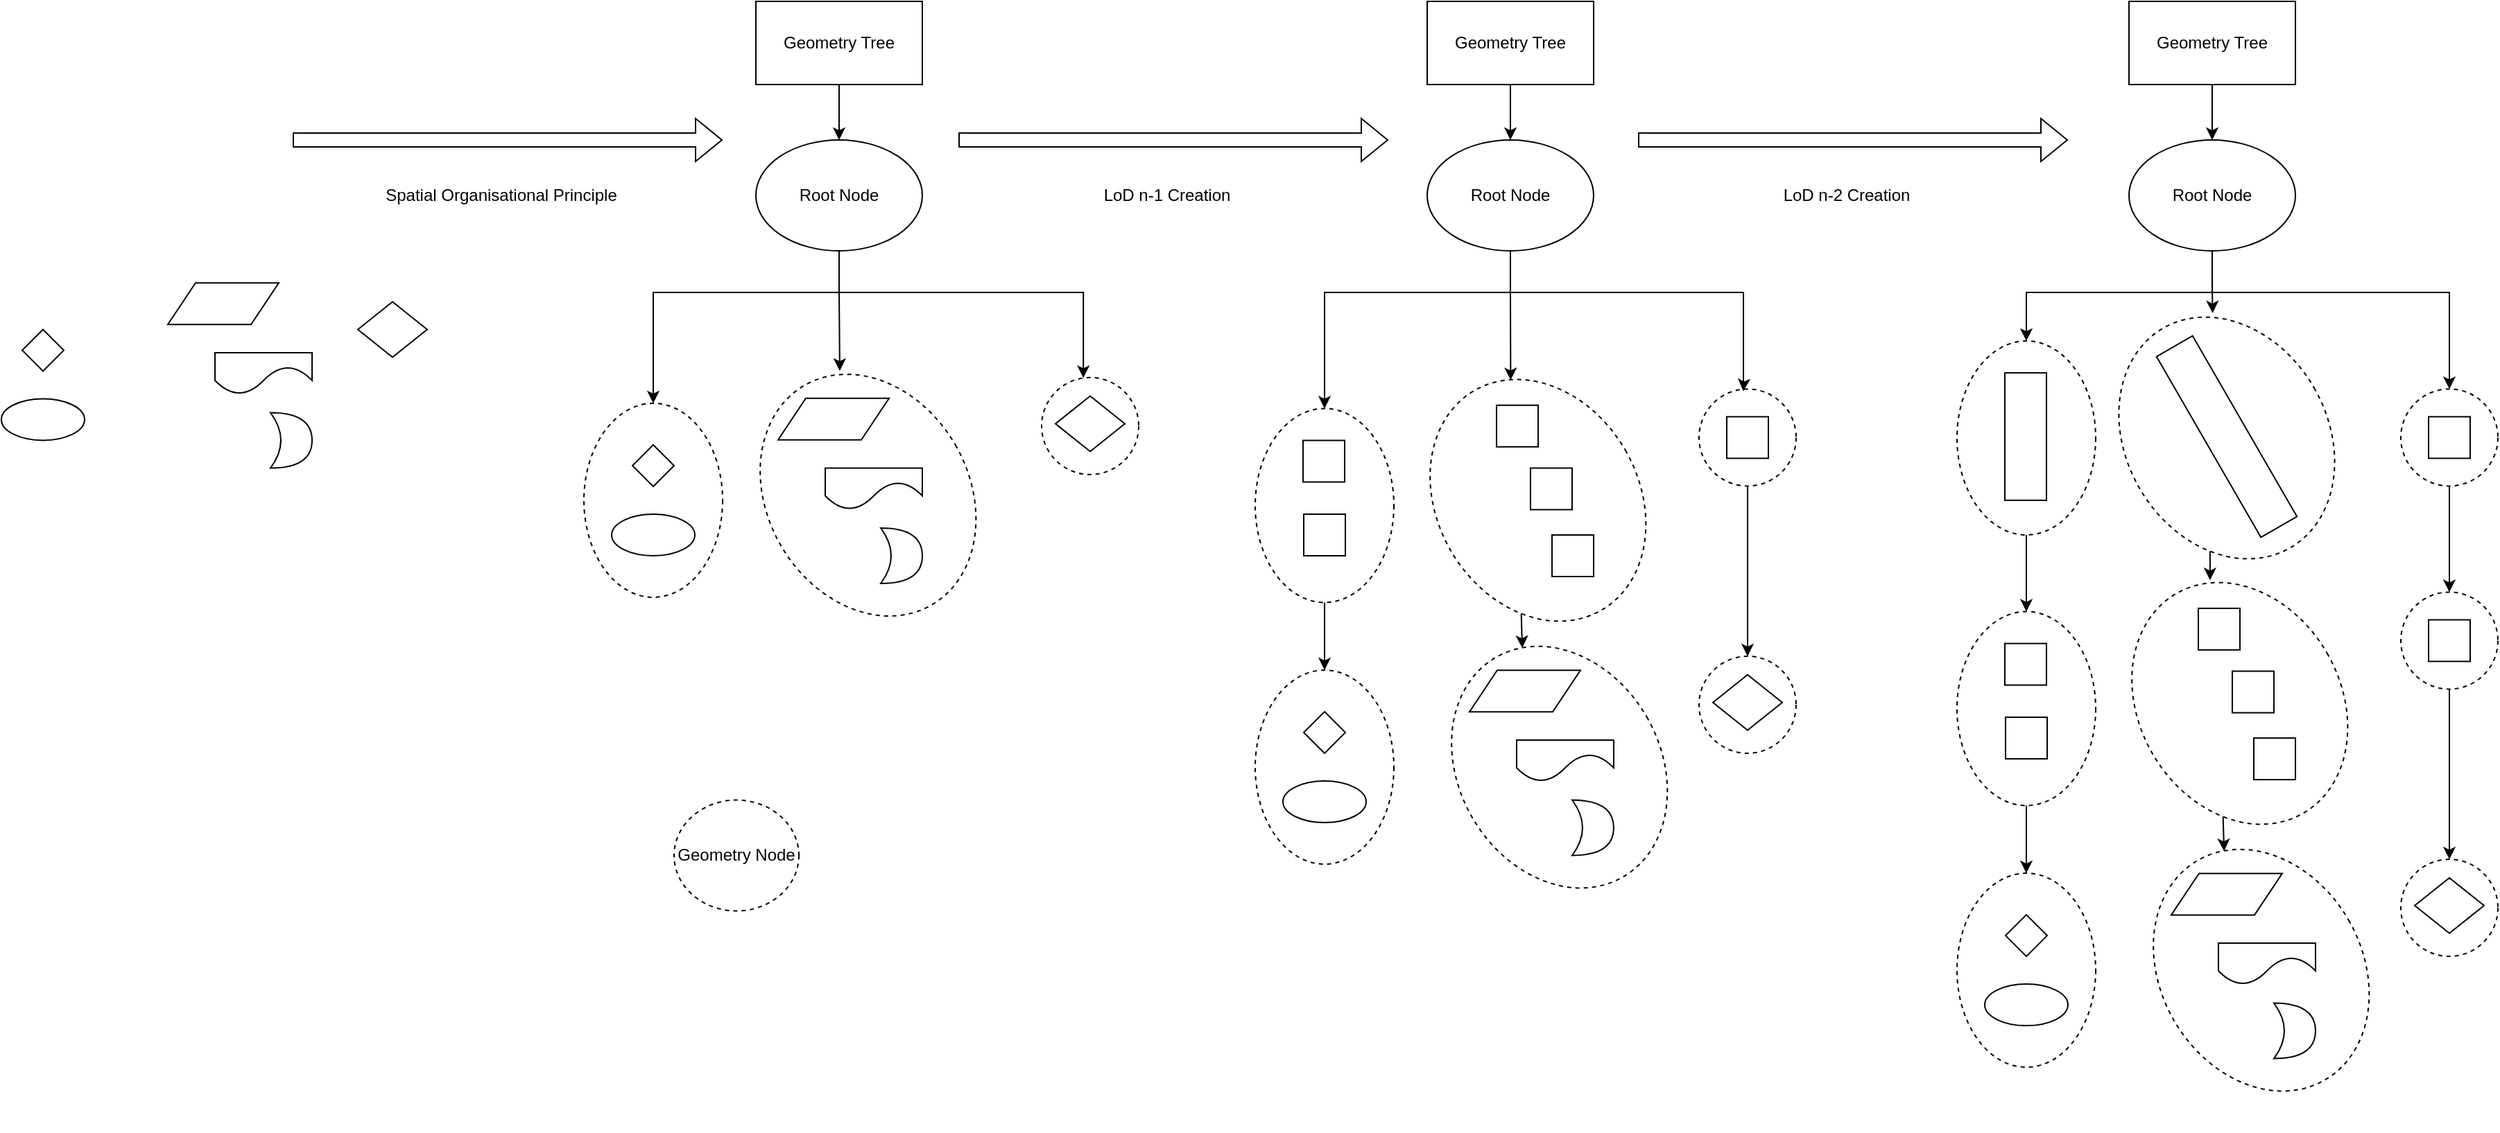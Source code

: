 <mxfile version="17.4.2" type="device"><diagram id="sQ2pCPzDsYLVtBY8Kurk" name="Page-1"><mxGraphModel dx="1778" dy="2250" grid="1" gridSize="10" guides="1" tooltips="1" connect="1" arrows="1" fold="1" page="1" pageScale="1" pageWidth="827" pageHeight="1169" math="0" shadow="0"><root><mxCell id="0"/><mxCell id="1" parent="0"/><mxCell id="rvWs2t5i4-yKS-zA09f7-103" value="" style="ellipse;whiteSpace=wrap;html=1;fillColor=none;dashed=1;" parent="1" vertex="1"><mxGeometry x="1110" y="211.4" width="70" height="70" as="geometry"/></mxCell><mxCell id="rvWs2t5i4-yKS-zA09f7-19" value="" style="ellipse;whiteSpace=wrap;html=1;fillColor=none;dashed=1;rotation=-30;" parent="1" vertex="1"><mxGeometry x="912.26" y="204.74" width="145.26" height="183.05" as="geometry"/></mxCell><mxCell id="rvWs2t5i4-yKS-zA09f7-18" value="" style="ellipse;whiteSpace=wrap;html=1;fillColor=none;dashed=1;" parent="1" vertex="1"><mxGeometry x="780" y="230" width="100" height="140" as="geometry"/></mxCell><mxCell id="rvWs2t5i4-yKS-zA09f7-12" value="" style="rhombus;whiteSpace=wrap;html=1;" parent="1" vertex="1"><mxGeometry x="815" y="260" width="30" height="30" as="geometry"/></mxCell><mxCell id="rvWs2t5i4-yKS-zA09f7-13" value="" style="rhombus;whiteSpace=wrap;html=1;" parent="1" vertex="1"><mxGeometry x="1120" y="224.75" width="50" height="40" as="geometry"/></mxCell><mxCell id="rvWs2t5i4-yKS-zA09f7-14" value="" style="ellipse;whiteSpace=wrap;html=1;" parent="1" vertex="1"><mxGeometry x="800" y="310" width="60" height="30" as="geometry"/></mxCell><mxCell id="rvWs2t5i4-yKS-zA09f7-15" value="" style="shape=parallelogram;perimeter=parallelogramPerimeter;whiteSpace=wrap;html=1;fixedSize=1;" parent="1" vertex="1"><mxGeometry x="920" y="226.4" width="80" height="30" as="geometry"/></mxCell><mxCell id="rvWs2t5i4-yKS-zA09f7-16" value="" style="shape=document;whiteSpace=wrap;html=1;boundedLbl=1;size=0.667;" parent="1" vertex="1"><mxGeometry x="954" y="276.74" width="70" height="30" as="geometry"/></mxCell><mxCell id="rvWs2t5i4-yKS-zA09f7-17" value="" style="shape=xor;whiteSpace=wrap;html=1;" parent="1" vertex="1"><mxGeometry x="994" y="320" width="30" height="40" as="geometry"/></mxCell><mxCell id="rvWs2t5i4-yKS-zA09f7-22" style="edgeStyle=orthogonalEdgeStyle;rounded=0;orthogonalLoop=1;jettySize=auto;html=1;exitX=0.5;exitY=1;exitDx=0;exitDy=0;entryX=0.687;entryY=0.02;entryDx=0;entryDy=0;entryPerimeter=0;" parent="1" source="rvWs2t5i4-yKS-zA09f7-21" target="rvWs2t5i4-yKS-zA09f7-19" edge="1"><mxGeometry relative="1" as="geometry"/></mxCell><mxCell id="rvWs2t5i4-yKS-zA09f7-23" style="edgeStyle=orthogonalEdgeStyle;rounded=0;orthogonalLoop=1;jettySize=auto;html=1;exitX=0.5;exitY=1;exitDx=0;exitDy=0;entryX=0.43;entryY=0.004;entryDx=0;entryDy=0;entryPerimeter=0;" parent="1" source="rvWs2t5i4-yKS-zA09f7-21" target="rvWs2t5i4-yKS-zA09f7-103" edge="1"><mxGeometry relative="1" as="geometry"><mxPoint x="1140" y="210" as="targetPoint"/><Array as="points"><mxPoint x="964" y="150"/><mxPoint x="1140" y="150"/></Array></mxGeometry></mxCell><mxCell id="rvWs2t5i4-yKS-zA09f7-24" style="edgeStyle=orthogonalEdgeStyle;rounded=0;orthogonalLoop=1;jettySize=auto;html=1;exitX=0.5;exitY=1;exitDx=0;exitDy=0;entryX=0.5;entryY=0;entryDx=0;entryDy=0;" parent="1" source="rvWs2t5i4-yKS-zA09f7-21" target="rvWs2t5i4-yKS-zA09f7-18" edge="1"><mxGeometry relative="1" as="geometry"><Array as="points"><mxPoint x="964" y="150"/><mxPoint x="830" y="150"/></Array></mxGeometry></mxCell><mxCell id="rvWs2t5i4-yKS-zA09f7-21" value="Root Node" style="ellipse;whiteSpace=wrap;html=1;fillColor=none;" parent="1" vertex="1"><mxGeometry x="904" y="40" width="120" height="80" as="geometry"/></mxCell><mxCell id="rvWs2t5i4-yKS-zA09f7-34" style="edgeStyle=orthogonalEdgeStyle;rounded=0;orthogonalLoop=1;jettySize=auto;html=1;exitX=0.5;exitY=1;exitDx=0;exitDy=0;entryX=0.681;entryY=0.036;entryDx=0;entryDy=0;entryPerimeter=0;" parent="1" source="rvWs2t5i4-yKS-zA09f7-37" target="rvWs2t5i4-yKS-zA09f7-111" edge="1"><mxGeometry relative="1" as="geometry"><mxPoint x="1448.066" y="199.932" as="targetPoint"/></mxGeometry></mxCell><mxCell id="rvWs2t5i4-yKS-zA09f7-35" style="edgeStyle=orthogonalEdgeStyle;rounded=0;orthogonalLoop=1;jettySize=auto;html=1;exitX=0.5;exitY=1;exitDx=0;exitDy=0;entryX=0.456;entryY=0.022;entryDx=0;entryDy=0;entryPerimeter=0;" parent="1" source="rvWs2t5i4-yKS-zA09f7-37" target="rvWs2t5i4-yKS-zA09f7-110" edge="1"><mxGeometry relative="1" as="geometry"><Array as="points"><mxPoint x="1448" y="150"/><mxPoint x="1616" y="150"/><mxPoint x="1616" y="220"/><mxPoint x="1616" y="220"/></Array><mxPoint x="1654" y="215" as="targetPoint"/></mxGeometry></mxCell><mxCell id="rvWs2t5i4-yKS-zA09f7-36" style="edgeStyle=orthogonalEdgeStyle;rounded=0;orthogonalLoop=1;jettySize=auto;html=1;exitX=0.5;exitY=1;exitDx=0;exitDy=0;entryX=0.5;entryY=0;entryDx=0;entryDy=0;" parent="1" source="rvWs2t5i4-yKS-zA09f7-37" target="rvWs2t5i4-yKS-zA09f7-112" edge="1"><mxGeometry relative="1" as="geometry"><Array as="points"><mxPoint x="1448" y="150"/><mxPoint x="1314" y="150"/></Array><mxPoint x="1314" y="230" as="targetPoint"/></mxGeometry></mxCell><mxCell id="rvWs2t5i4-yKS-zA09f7-37" value="Root Node" style="ellipse;whiteSpace=wrap;html=1;fillColor=none;" parent="1" vertex="1"><mxGeometry x="1388" y="40" width="120" height="80" as="geometry"/></mxCell><mxCell id="rvWs2t5i4-yKS-zA09f7-57" value="" style="shape=flexArrow;endArrow=classic;html=1;rounded=0;" parent="1" edge="1"><mxGeometry width="50" height="50" relative="1" as="geometry"><mxPoint x="570" y="40" as="sourcePoint"/><mxPoint x="880" y="40" as="targetPoint"/></mxGeometry></mxCell><mxCell id="rvWs2t5i4-yKS-zA09f7-58" value="Spatial Organisational Principle" style="text;html=1;align=center;verticalAlign=middle;resizable=0;points=[];autosize=1;strokeColor=none;fillColor=none;" parent="1" vertex="1"><mxGeometry x="630" y="70" width="180" height="20" as="geometry"/></mxCell><mxCell id="rvWs2t5i4-yKS-zA09f7-59" value="" style="shape=flexArrow;endArrow=classic;html=1;rounded=0;" parent="1" edge="1"><mxGeometry width="50" height="50" relative="1" as="geometry"><mxPoint x="1050" y="40" as="sourcePoint"/><mxPoint x="1360" y="40" as="targetPoint"/></mxGeometry></mxCell><mxCell id="rvWs2t5i4-yKS-zA09f7-60" value="LoD n-1 Creation" style="text;html=1;align=center;verticalAlign=middle;resizable=0;points=[];autosize=1;strokeColor=none;fillColor=none;" parent="1" vertex="1"><mxGeometry x="1145" y="70" width="110" height="20" as="geometry"/></mxCell><mxCell id="rvWs2t5i4-yKS-zA09f7-61" value="Geometry Node" style="ellipse;whiteSpace=wrap;html=1;fillColor=none;dashed=1;" parent="1" vertex="1"><mxGeometry x="845" y="516.26" width="90" height="80" as="geometry"/></mxCell><mxCell id="rvWs2t5i4-yKS-zA09f7-62" value="" style="shape=flexArrow;endArrow=classic;html=1;rounded=0;" parent="1" edge="1"><mxGeometry width="50" height="50" relative="1" as="geometry"><mxPoint x="1540" y="40.0" as="sourcePoint"/><mxPoint x="1850" y="40.0" as="targetPoint"/></mxGeometry></mxCell><mxCell id="rvWs2t5i4-yKS-zA09f7-63" value="LoD n-2 Creation" style="text;html=1;align=center;verticalAlign=middle;resizable=0;points=[];autosize=1;strokeColor=none;fillColor=none;" parent="1" vertex="1"><mxGeometry x="1635" y="70" width="110" height="20" as="geometry"/></mxCell><mxCell id="rvWs2t5i4-yKS-zA09f7-104" value="" style="rhombus;whiteSpace=wrap;html=1;" parent="1" vertex="1"><mxGeometry x="375" y="176.74" width="30" height="30" as="geometry"/></mxCell><mxCell id="rvWs2t5i4-yKS-zA09f7-105" value="" style="ellipse;whiteSpace=wrap;html=1;" parent="1" vertex="1"><mxGeometry x="360" y="226.74" width="60" height="30" as="geometry"/></mxCell><mxCell id="rvWs2t5i4-yKS-zA09f7-106" value="" style="shape=parallelogram;perimeter=parallelogramPerimeter;whiteSpace=wrap;html=1;fixedSize=1;" parent="1" vertex="1"><mxGeometry x="480" y="143.14" width="80" height="30" as="geometry"/></mxCell><mxCell id="rvWs2t5i4-yKS-zA09f7-107" value="" style="shape=document;whiteSpace=wrap;html=1;boundedLbl=1;size=0.667;" parent="1" vertex="1"><mxGeometry x="514" y="193.48" width="70" height="30" as="geometry"/></mxCell><mxCell id="rvWs2t5i4-yKS-zA09f7-108" value="" style="shape=xor;whiteSpace=wrap;html=1;" parent="1" vertex="1"><mxGeometry x="554" y="236.74" width="30" height="40" as="geometry"/></mxCell><mxCell id="rvWs2t5i4-yKS-zA09f7-109" value="" style="rhombus;whiteSpace=wrap;html=1;" parent="1" vertex="1"><mxGeometry x="617" y="156.74" width="50" height="40" as="geometry"/></mxCell><mxCell id="rvWs2t5i4-yKS-zA09f7-134" style="edgeStyle=orthogonalEdgeStyle;rounded=0;orthogonalLoop=1;jettySize=auto;html=1;exitX=0.5;exitY=1;exitDx=0;exitDy=0;entryX=0.5;entryY=0;entryDx=0;entryDy=0;" parent="1" source="rvWs2t5i4-yKS-zA09f7-110" target="rvWs2t5i4-yKS-zA09f7-119" edge="1"><mxGeometry relative="1" as="geometry"/></mxCell><mxCell id="rvWs2t5i4-yKS-zA09f7-110" value="" style="ellipse;whiteSpace=wrap;html=1;fillColor=none;dashed=1;" parent="1" vertex="1"><mxGeometry x="1584" y="219.7" width="70" height="70" as="geometry"/></mxCell><mxCell id="rvWs2t5i4-yKS-zA09f7-135" style="edgeStyle=orthogonalEdgeStyle;rounded=0;orthogonalLoop=1;jettySize=auto;html=1;exitX=0;exitY=1;exitDx=0;exitDy=0;entryX=0.636;entryY=0.02;entryDx=0;entryDy=0;entryPerimeter=0;" parent="1" source="rvWs2t5i4-yKS-zA09f7-111" target="rvWs2t5i4-yKS-zA09f7-120" edge="1"><mxGeometry relative="1" as="geometry"/></mxCell><mxCell id="rvWs2t5i4-yKS-zA09f7-111" value="" style="ellipse;whiteSpace=wrap;html=1;fillColor=none;dashed=1;rotation=-30;" parent="1" vertex="1"><mxGeometry x="1395.26" y="208.47" width="145.26" height="183.05" as="geometry"/></mxCell><mxCell id="rvWs2t5i4-yKS-zA09f7-136" style="edgeStyle=orthogonalEdgeStyle;rounded=0;orthogonalLoop=1;jettySize=auto;html=1;exitX=0.5;exitY=1;exitDx=0;exitDy=0;entryX=0.5;entryY=0;entryDx=0;entryDy=0;" parent="1" source="rvWs2t5i4-yKS-zA09f7-112" target="rvWs2t5i4-yKS-zA09f7-121" edge="1"><mxGeometry relative="1" as="geometry"/></mxCell><mxCell id="rvWs2t5i4-yKS-zA09f7-112" value="" style="ellipse;whiteSpace=wrap;html=1;fillColor=none;dashed=1;" parent="1" vertex="1"><mxGeometry x="1264" y="233.73" width="100" height="140" as="geometry"/></mxCell><mxCell id="rvWs2t5i4-yKS-zA09f7-119" value="" style="ellipse;whiteSpace=wrap;html=1;fillColor=none;dashed=1;" parent="1" vertex="1"><mxGeometry x="1584" y="412.52" width="70" height="70" as="geometry"/></mxCell><mxCell id="rvWs2t5i4-yKS-zA09f7-120" value="" style="ellipse;whiteSpace=wrap;html=1;fillColor=none;dashed=1;rotation=-30;" parent="1" vertex="1"><mxGeometry x="1410.75" y="401" width="145.26" height="183.05" as="geometry"/></mxCell><mxCell id="rvWs2t5i4-yKS-zA09f7-121" value="" style="ellipse;whiteSpace=wrap;html=1;fillColor=none;dashed=1;" parent="1" vertex="1"><mxGeometry x="1264" y="422.52" width="100" height="140" as="geometry"/></mxCell><mxCell id="rvWs2t5i4-yKS-zA09f7-122" value="" style="rhombus;whiteSpace=wrap;html=1;" parent="1" vertex="1"><mxGeometry x="1299" y="452.52" width="30" height="30" as="geometry"/></mxCell><mxCell id="rvWs2t5i4-yKS-zA09f7-123" value="" style="rhombus;whiteSpace=wrap;html=1;" parent="1" vertex="1"><mxGeometry x="1594" y="425.87" width="50" height="40" as="geometry"/></mxCell><mxCell id="rvWs2t5i4-yKS-zA09f7-124" value="" style="ellipse;whiteSpace=wrap;html=1;" parent="1" vertex="1"><mxGeometry x="1284" y="502.52" width="60" height="30" as="geometry"/></mxCell><mxCell id="rvWs2t5i4-yKS-zA09f7-125" value="" style="shape=parallelogram;perimeter=parallelogramPerimeter;whiteSpace=wrap;html=1;fixedSize=1;" parent="1" vertex="1"><mxGeometry x="1418.49" y="422.66" width="80" height="30" as="geometry"/></mxCell><mxCell id="rvWs2t5i4-yKS-zA09f7-126" value="" style="shape=document;whiteSpace=wrap;html=1;boundedLbl=1;size=0.667;" parent="1" vertex="1"><mxGeometry x="1452.49" y="473" width="70" height="30" as="geometry"/></mxCell><mxCell id="rvWs2t5i4-yKS-zA09f7-127" value="" style="shape=xor;whiteSpace=wrap;html=1;" parent="1" vertex="1"><mxGeometry x="1492.49" y="516.26" width="30" height="40" as="geometry"/></mxCell><mxCell id="rvWs2t5i4-yKS-zA09f7-128" value="" style="rounded=0;whiteSpace=wrap;html=1;fillColor=default;" parent="1" vertex="1"><mxGeometry x="1438" y="231.4" width="30" height="30" as="geometry"/></mxCell><mxCell id="rvWs2t5i4-yKS-zA09f7-129" value="" style="rounded=0;whiteSpace=wrap;html=1;fillColor=default;" parent="1" vertex="1"><mxGeometry x="1462.49" y="276.74" width="30" height="30" as="geometry"/></mxCell><mxCell id="rvWs2t5i4-yKS-zA09f7-130" value="" style="rounded=0;whiteSpace=wrap;html=1;fillColor=default;" parent="1" vertex="1"><mxGeometry x="1478" y="325" width="30" height="30" as="geometry"/></mxCell><mxCell id="rvWs2t5i4-yKS-zA09f7-131" value="" style="rounded=0;whiteSpace=wrap;html=1;fillColor=default;" parent="1" vertex="1"><mxGeometry x="1604" y="239.7" width="30" height="30" as="geometry"/></mxCell><mxCell id="rvWs2t5i4-yKS-zA09f7-132" value="" style="rounded=0;whiteSpace=wrap;html=1;fillColor=default;" parent="1" vertex="1"><mxGeometry x="1298.49" y="256.78" width="30" height="30" as="geometry"/></mxCell><mxCell id="rvWs2t5i4-yKS-zA09f7-133" value="" style="rounded=0;whiteSpace=wrap;html=1;fillColor=default;" parent="1" vertex="1"><mxGeometry x="1299" y="310" width="30" height="30" as="geometry"/></mxCell><mxCell id="rvWs2t5i4-yKS-zA09f7-177" style="edgeStyle=orthogonalEdgeStyle;rounded=0;orthogonalLoop=1;jettySize=auto;html=1;exitX=0.5;exitY=1;exitDx=0;exitDy=0;entryX=0.749;entryY=0.046;entryDx=0;entryDy=0;entryPerimeter=0;" parent="1" source="rvWs2t5i4-yKS-zA09f7-180" target="rvWs2t5i4-yKS-zA09f7-205" edge="1"><mxGeometry relative="1" as="geometry"><mxPoint x="1954.066" y="199.932" as="targetPoint"/></mxGeometry></mxCell><mxCell id="rvWs2t5i4-yKS-zA09f7-178" style="edgeStyle=orthogonalEdgeStyle;rounded=0;orthogonalLoop=1;jettySize=auto;html=1;exitX=0.5;exitY=1;exitDx=0;exitDy=0;entryX=0.5;entryY=0;entryDx=0;entryDy=0;" parent="1" source="rvWs2t5i4-yKS-zA09f7-180" target="rvWs2t5i4-yKS-zA09f7-209" edge="1"><mxGeometry relative="1" as="geometry"><Array as="points"><mxPoint x="1954" y="150"/><mxPoint x="2125" y="150"/></Array><mxPoint x="2160" y="215.0" as="targetPoint"/></mxGeometry></mxCell><mxCell id="rvWs2t5i4-yKS-zA09f7-179" style="edgeStyle=orthogonalEdgeStyle;rounded=0;orthogonalLoop=1;jettySize=auto;html=1;exitX=0.5;exitY=1;exitDx=0;exitDy=0;entryX=0.5;entryY=0;entryDx=0;entryDy=0;" parent="1" source="rvWs2t5i4-yKS-zA09f7-180" target="rvWs2t5i4-yKS-zA09f7-202" edge="1"><mxGeometry relative="1" as="geometry"><Array as="points"><mxPoint x="1954" y="150"/><mxPoint x="1820" y="150"/></Array><mxPoint x="1820" y="230.0" as="targetPoint"/></mxGeometry></mxCell><mxCell id="rvWs2t5i4-yKS-zA09f7-180" value="Root Node" style="ellipse;whiteSpace=wrap;html=1;fillColor=none;" parent="1" vertex="1"><mxGeometry x="1894" y="40" width="120" height="80" as="geometry"/></mxCell><mxCell id="rvWs2t5i4-yKS-zA09f7-181" style="edgeStyle=orthogonalEdgeStyle;rounded=0;orthogonalLoop=1;jettySize=auto;html=1;exitX=0.5;exitY=1;exitDx=0;exitDy=0;entryX=0.5;entryY=0;entryDx=0;entryDy=0;" parent="1" source="rvWs2t5i4-yKS-zA09f7-182" target="rvWs2t5i4-yKS-zA09f7-187" edge="1"><mxGeometry relative="1" as="geometry"/></mxCell><mxCell id="rvWs2t5i4-yKS-zA09f7-182" value="" style="ellipse;whiteSpace=wrap;html=1;fillColor=none;dashed=1;" parent="1" vertex="1"><mxGeometry x="2090" y="366.23" width="70" height="70" as="geometry"/></mxCell><mxCell id="rvWs2t5i4-yKS-zA09f7-183" style="edgeStyle=orthogonalEdgeStyle;rounded=0;orthogonalLoop=1;jettySize=auto;html=1;exitX=0;exitY=1;exitDx=0;exitDy=0;entryX=0.636;entryY=0.02;entryDx=0;entryDy=0;entryPerimeter=0;" parent="1" source="rvWs2t5i4-yKS-zA09f7-184" target="rvWs2t5i4-yKS-zA09f7-188" edge="1"><mxGeometry relative="1" as="geometry"/></mxCell><mxCell id="rvWs2t5i4-yKS-zA09f7-184" value="" style="ellipse;whiteSpace=wrap;html=1;fillColor=none;dashed=1;rotation=-30;" parent="1" vertex="1"><mxGeometry x="1901.26" y="355" width="145.26" height="183.05" as="geometry"/></mxCell><mxCell id="rvWs2t5i4-yKS-zA09f7-185" style="edgeStyle=orthogonalEdgeStyle;rounded=0;orthogonalLoop=1;jettySize=auto;html=1;exitX=0.5;exitY=1;exitDx=0;exitDy=0;entryX=0.5;entryY=0;entryDx=0;entryDy=0;" parent="1" source="rvWs2t5i4-yKS-zA09f7-186" target="rvWs2t5i4-yKS-zA09f7-189" edge="1"><mxGeometry relative="1" as="geometry"/></mxCell><mxCell id="rvWs2t5i4-yKS-zA09f7-186" value="" style="ellipse;whiteSpace=wrap;html=1;fillColor=none;dashed=1;" parent="1" vertex="1"><mxGeometry x="1770" y="380.26" width="100" height="140" as="geometry"/></mxCell><mxCell id="rvWs2t5i4-yKS-zA09f7-187" value="" style="ellipse;whiteSpace=wrap;html=1;fillColor=none;dashed=1;" parent="1" vertex="1"><mxGeometry x="2090" y="559.05" width="70" height="70" as="geometry"/></mxCell><mxCell id="rvWs2t5i4-yKS-zA09f7-188" value="" style="ellipse;whiteSpace=wrap;html=1;fillColor=none;dashed=1;rotation=-30;" parent="1" vertex="1"><mxGeometry x="1916.75" y="547.53" width="145.26" height="183.05" as="geometry"/></mxCell><mxCell id="rvWs2t5i4-yKS-zA09f7-189" value="" style="ellipse;whiteSpace=wrap;html=1;fillColor=none;dashed=1;" parent="1" vertex="1"><mxGeometry x="1770" y="569.05" width="100" height="140" as="geometry"/></mxCell><mxCell id="rvWs2t5i4-yKS-zA09f7-190" value="" style="rhombus;whiteSpace=wrap;html=1;" parent="1" vertex="1"><mxGeometry x="1805" y="599.05" width="30" height="30" as="geometry"/></mxCell><mxCell id="rvWs2t5i4-yKS-zA09f7-191" value="" style="rhombus;whiteSpace=wrap;html=1;" parent="1" vertex="1"><mxGeometry x="2100" y="572.4" width="50" height="40" as="geometry"/></mxCell><mxCell id="rvWs2t5i4-yKS-zA09f7-192" value="" style="ellipse;whiteSpace=wrap;html=1;" parent="1" vertex="1"><mxGeometry x="1790" y="649.05" width="60" height="30" as="geometry"/></mxCell><mxCell id="rvWs2t5i4-yKS-zA09f7-193" value="" style="shape=parallelogram;perimeter=parallelogramPerimeter;whiteSpace=wrap;html=1;fixedSize=1;" parent="1" vertex="1"><mxGeometry x="1924.49" y="569.19" width="80" height="30" as="geometry"/></mxCell><mxCell id="rvWs2t5i4-yKS-zA09f7-194" value="" style="shape=document;whiteSpace=wrap;html=1;boundedLbl=1;size=0.667;" parent="1" vertex="1"><mxGeometry x="1958.49" y="619.53" width="70" height="30" as="geometry"/></mxCell><mxCell id="rvWs2t5i4-yKS-zA09f7-195" value="" style="shape=xor;whiteSpace=wrap;html=1;" parent="1" vertex="1"><mxGeometry x="1998.49" y="662.79" width="30" height="40" as="geometry"/></mxCell><mxCell id="rvWs2t5i4-yKS-zA09f7-196" value="" style="rounded=0;whiteSpace=wrap;html=1;fillColor=default;" parent="1" vertex="1"><mxGeometry x="1944" y="377.93" width="30" height="30" as="geometry"/></mxCell><mxCell id="rvWs2t5i4-yKS-zA09f7-197" value="" style="rounded=0;whiteSpace=wrap;html=1;fillColor=default;" parent="1" vertex="1"><mxGeometry x="1968.49" y="423.27" width="30" height="30" as="geometry"/></mxCell><mxCell id="rvWs2t5i4-yKS-zA09f7-198" value="" style="rounded=0;whiteSpace=wrap;html=1;fillColor=default;" parent="1" vertex="1"><mxGeometry x="1984" y="471.53" width="30" height="30" as="geometry"/></mxCell><mxCell id="rvWs2t5i4-yKS-zA09f7-199" value="" style="rounded=0;whiteSpace=wrap;html=1;fillColor=default;" parent="1" vertex="1"><mxGeometry x="2110" y="386.23" width="30" height="30" as="geometry"/></mxCell><mxCell id="rvWs2t5i4-yKS-zA09f7-200" value="" style="rounded=0;whiteSpace=wrap;html=1;fillColor=default;" parent="1" vertex="1"><mxGeometry x="1804.49" y="403.31" width="30" height="30" as="geometry"/></mxCell><mxCell id="rvWs2t5i4-yKS-zA09f7-201" value="" style="rounded=0;whiteSpace=wrap;html=1;fillColor=default;" parent="1" vertex="1"><mxGeometry x="1805" y="456.53" width="30" height="30" as="geometry"/></mxCell><mxCell id="rvWs2t5i4-yKS-zA09f7-213" style="edgeStyle=orthogonalEdgeStyle;rounded=0;orthogonalLoop=1;jettySize=auto;html=1;exitX=0.5;exitY=1;exitDx=0;exitDy=0;entryX=0.5;entryY=0;entryDx=0;entryDy=0;" parent="1" source="rvWs2t5i4-yKS-zA09f7-202" target="rvWs2t5i4-yKS-zA09f7-186" edge="1"><mxGeometry relative="1" as="geometry"/></mxCell><mxCell id="rvWs2t5i4-yKS-zA09f7-202" value="" style="ellipse;whiteSpace=wrap;html=1;fillColor=none;dashed=1;" parent="1" vertex="1"><mxGeometry x="1770" y="185" width="100" height="140" as="geometry"/></mxCell><mxCell id="rvWs2t5i4-yKS-zA09f7-203" value="" style="rounded=0;whiteSpace=wrap;html=1;fillColor=default;" parent="1" vertex="1"><mxGeometry x="1804.49" y="208.05" width="30" height="91.95" as="geometry"/></mxCell><mxCell id="rvWs2t5i4-yKS-zA09f7-212" style="edgeStyle=orthogonalEdgeStyle;rounded=0;orthogonalLoop=1;jettySize=auto;html=1;exitX=0;exitY=1;exitDx=0;exitDy=0;entryX=0.678;entryY=0.021;entryDx=0;entryDy=0;entryPerimeter=0;" parent="1" source="rvWs2t5i4-yKS-zA09f7-205" target="rvWs2t5i4-yKS-zA09f7-184" edge="1"><mxGeometry relative="1" as="geometry"/></mxCell><mxCell id="rvWs2t5i4-yKS-zA09f7-205" value="" style="ellipse;whiteSpace=wrap;html=1;fillColor=none;dashed=1;rotation=-30;" parent="1" vertex="1"><mxGeometry x="1891.86" y="163.48" width="145.26" height="183.05" as="geometry"/></mxCell><mxCell id="rvWs2t5i4-yKS-zA09f7-211" style="edgeStyle=orthogonalEdgeStyle;rounded=0;orthogonalLoop=1;jettySize=auto;html=1;exitX=0.5;exitY=1;exitDx=0;exitDy=0;entryX=0.5;entryY=0;entryDx=0;entryDy=0;" parent="1" source="rvWs2t5i4-yKS-zA09f7-209" target="rvWs2t5i4-yKS-zA09f7-182" edge="1"><mxGeometry relative="1" as="geometry"/></mxCell><mxCell id="rvWs2t5i4-yKS-zA09f7-209" value="" style="ellipse;whiteSpace=wrap;html=1;fillColor=none;dashed=1;" parent="1" vertex="1"><mxGeometry x="2090" y="219.7" width="70" height="70" as="geometry"/></mxCell><mxCell id="rvWs2t5i4-yKS-zA09f7-210" value="" style="rounded=0;whiteSpace=wrap;html=1;fillColor=default;" parent="1" vertex="1"><mxGeometry x="2110" y="239.7" width="30" height="30" as="geometry"/></mxCell><mxCell id="rvWs2t5i4-yKS-zA09f7-215" value="" style="rounded=0;whiteSpace=wrap;html=1;fillColor=default;rotation=-30;" parent="1" vertex="1"><mxGeometry x="1949.49" y="178.75" width="30" height="150.55" as="geometry"/></mxCell><mxCell id="YQetpvQZsD3MDu1m4Qaf-4" style="edgeStyle=orthogonalEdgeStyle;rounded=0;orthogonalLoop=1;jettySize=auto;html=1;exitX=0.5;exitY=1;exitDx=0;exitDy=0;entryX=0.5;entryY=0;entryDx=0;entryDy=0;" edge="1" parent="1" source="YQetpvQZsD3MDu1m4Qaf-3" target="rvWs2t5i4-yKS-zA09f7-21"><mxGeometry relative="1" as="geometry"/></mxCell><mxCell id="YQetpvQZsD3MDu1m4Qaf-3" value="Geometry Tree" style="rounded=0;whiteSpace=wrap;html=1;" vertex="1" parent="1"><mxGeometry x="904" y="-60" width="120" height="60" as="geometry"/></mxCell><mxCell id="YQetpvQZsD3MDu1m4Qaf-8" style="edgeStyle=orthogonalEdgeStyle;rounded=0;orthogonalLoop=1;jettySize=auto;html=1;exitX=0.5;exitY=1;exitDx=0;exitDy=0;entryX=0.5;entryY=0;entryDx=0;entryDy=0;" edge="1" parent="1" source="YQetpvQZsD3MDu1m4Qaf-5" target="rvWs2t5i4-yKS-zA09f7-37"><mxGeometry relative="1" as="geometry"/></mxCell><mxCell id="YQetpvQZsD3MDu1m4Qaf-5" value="Geometry Tree" style="rounded=0;whiteSpace=wrap;html=1;" vertex="1" parent="1"><mxGeometry x="1388" y="-60" width="120" height="60" as="geometry"/></mxCell><mxCell id="YQetpvQZsD3MDu1m4Qaf-7" style="edgeStyle=orthogonalEdgeStyle;rounded=0;orthogonalLoop=1;jettySize=auto;html=1;entryX=0.5;entryY=0;entryDx=0;entryDy=0;" edge="1" parent="1" source="YQetpvQZsD3MDu1m4Qaf-6" target="rvWs2t5i4-yKS-zA09f7-180"><mxGeometry relative="1" as="geometry"/></mxCell><mxCell id="YQetpvQZsD3MDu1m4Qaf-6" value="Geometry Tree" style="rounded=0;whiteSpace=wrap;html=1;" vertex="1" parent="1"><mxGeometry x="1894.0" y="-60" width="120" height="60" as="geometry"/></mxCell></root></mxGraphModel></diagram></mxfile>